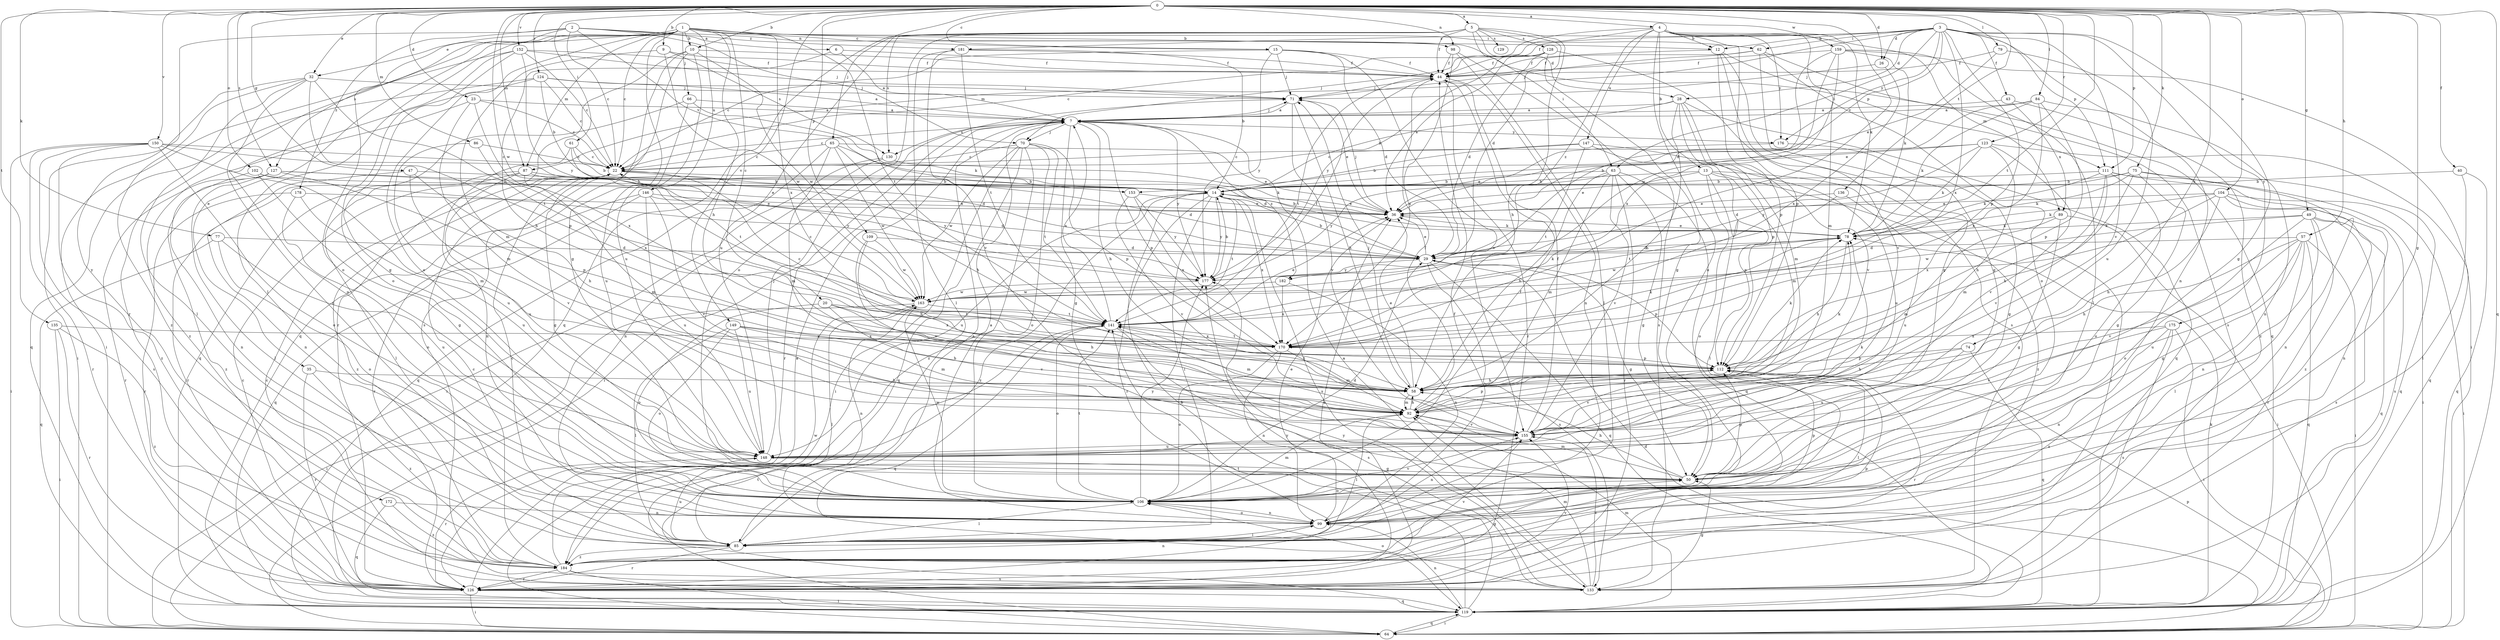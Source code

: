 strict digraph  {
0;
1;
2;
3;
4;
5;
6;
7;
9;
10;
12;
13;
14;
15;
20;
22;
23;
26;
28;
29;
32;
35;
36;
40;
43;
44;
47;
49;
50;
57;
58;
61;
62;
63;
64;
65;
66;
70;
71;
74;
75;
77;
78;
79;
84;
85;
86;
87;
89;
92;
98;
99;
102;
104;
106;
109;
111;
112;
119;
123;
124;
126;
127;
128;
129;
130;
133;
135;
136;
141;
146;
147;
148;
149;
150;
152;
153;
155;
159;
163;
170;
172;
175;
176;
177;
178;
181;
182;
184;
0 -> 4  [label=a];
0 -> 5  [label=a];
0 -> 9  [label=b];
0 -> 10  [label=b];
0 -> 15  [label=c];
0 -> 23  [label=d];
0 -> 26  [label=d];
0 -> 32  [label=e];
0 -> 40  [label=f];
0 -> 47  [label=g];
0 -> 49  [label=g];
0 -> 50  [label=g];
0 -> 57  [label=h];
0 -> 61  [label=i];
0 -> 65  [label=j];
0 -> 74  [label=k];
0 -> 75  [label=k];
0 -> 77  [label=k];
0 -> 79  [label=l];
0 -> 84  [label=l];
0 -> 86  [label=m];
0 -> 87  [label=m];
0 -> 98  [label=n];
0 -> 102  [label=o];
0 -> 104  [label=o];
0 -> 109  [label=p];
0 -> 111  [label=p];
0 -> 119  [label=q];
0 -> 123  [label=r];
0 -> 124  [label=r];
0 -> 127  [label=s];
0 -> 135  [label=t];
0 -> 136  [label=t];
0 -> 141  [label=t];
0 -> 149  [label=v];
0 -> 150  [label=v];
0 -> 152  [label=v];
0 -> 159  [label=w];
0 -> 163  [label=w];
0 -> 170  [label=x];
1 -> 10  [label=b];
1 -> 12  [label=b];
1 -> 15  [label=c];
1 -> 20  [label=c];
1 -> 22  [label=c];
1 -> 32  [label=e];
1 -> 35  [label=e];
1 -> 50  [label=g];
1 -> 58  [label=h];
1 -> 62  [label=i];
1 -> 66  [label=j];
1 -> 85  [label=l];
1 -> 87  [label=m];
1 -> 106  [label=o];
1 -> 111  [label=p];
1 -> 126  [label=r];
1 -> 127  [label=s];
1 -> 141  [label=t];
1 -> 146  [label=u];
1 -> 170  [label=x];
2 -> 6  [label=a];
2 -> 22  [label=c];
2 -> 70  [label=j];
2 -> 98  [label=n];
2 -> 106  [label=o];
2 -> 153  [label=v];
2 -> 172  [label=y];
2 -> 178  [label=z];
2 -> 181  [label=z];
3 -> 12  [label=b];
3 -> 26  [label=d];
3 -> 28  [label=d];
3 -> 43  [label=f];
3 -> 44  [label=f];
3 -> 50  [label=g];
3 -> 62  [label=i];
3 -> 63  [label=i];
3 -> 87  [label=m];
3 -> 99  [label=n];
3 -> 111  [label=p];
3 -> 112  [label=p];
3 -> 153  [label=v];
3 -> 155  [label=v];
3 -> 170  [label=x];
3 -> 175  [label=y];
3 -> 176  [label=y];
3 -> 181  [label=z];
4 -> 12  [label=b];
4 -> 13  [label=b];
4 -> 22  [label=c];
4 -> 70  [label=j];
4 -> 78  [label=k];
4 -> 89  [label=m];
4 -> 92  [label=m];
4 -> 106  [label=o];
4 -> 112  [label=p];
4 -> 147  [label=u];
4 -> 176  [label=y];
4 -> 182  [label=z];
5 -> 28  [label=d];
5 -> 29  [label=d];
5 -> 44  [label=f];
5 -> 58  [label=h];
5 -> 63  [label=i];
5 -> 106  [label=o];
5 -> 119  [label=q];
5 -> 128  [label=s];
5 -> 129  [label=s];
5 -> 130  [label=s];
5 -> 148  [label=u];
6 -> 7  [label=a];
6 -> 44  [label=f];
6 -> 58  [label=h];
7 -> 22  [label=c];
7 -> 50  [label=g];
7 -> 58  [label=h];
7 -> 64  [label=i];
7 -> 70  [label=j];
7 -> 71  [label=j];
7 -> 112  [label=p];
7 -> 126  [label=r];
7 -> 130  [label=s];
7 -> 176  [label=y];
7 -> 177  [label=y];
7 -> 182  [label=z];
9 -> 44  [label=f];
9 -> 92  [label=m];
9 -> 130  [label=s];
9 -> 163  [label=w];
10 -> 44  [label=f];
10 -> 119  [label=q];
10 -> 126  [label=r];
10 -> 133  [label=s];
10 -> 148  [label=u];
10 -> 163  [label=w];
12 -> 44  [label=f];
12 -> 50  [label=g];
12 -> 112  [label=p];
12 -> 119  [label=q];
12 -> 155  [label=v];
13 -> 14  [label=b];
13 -> 36  [label=e];
13 -> 85  [label=l];
13 -> 106  [label=o];
13 -> 112  [label=p];
13 -> 126  [label=r];
13 -> 184  [label=z];
14 -> 36  [label=e];
14 -> 85  [label=l];
14 -> 126  [label=r];
14 -> 133  [label=s];
14 -> 141  [label=t];
14 -> 148  [label=u];
14 -> 170  [label=x];
14 -> 177  [label=y];
14 -> 184  [label=z];
15 -> 22  [label=c];
15 -> 29  [label=d];
15 -> 44  [label=f];
15 -> 71  [label=j];
15 -> 155  [label=v];
15 -> 177  [label=y];
20 -> 58  [label=h];
20 -> 106  [label=o];
20 -> 141  [label=t];
20 -> 155  [label=v];
20 -> 170  [label=x];
22 -> 14  [label=b];
22 -> 29  [label=d];
22 -> 50  [label=g];
22 -> 184  [label=z];
23 -> 7  [label=a];
23 -> 22  [label=c];
23 -> 92  [label=m];
23 -> 170  [label=x];
23 -> 184  [label=z];
26 -> 71  [label=j];
26 -> 170  [label=x];
28 -> 7  [label=a];
28 -> 14  [label=b];
28 -> 58  [label=h];
28 -> 92  [label=m];
28 -> 112  [label=p];
28 -> 119  [label=q];
28 -> 155  [label=v];
29 -> 14  [label=b];
29 -> 36  [label=e];
29 -> 50  [label=g];
29 -> 112  [label=p];
29 -> 119  [label=q];
29 -> 133  [label=s];
29 -> 177  [label=y];
32 -> 64  [label=i];
32 -> 71  [label=j];
32 -> 85  [label=l];
32 -> 99  [label=n];
32 -> 112  [label=p];
32 -> 141  [label=t];
32 -> 184  [label=z];
35 -> 58  [label=h];
35 -> 126  [label=r];
35 -> 184  [label=z];
36 -> 14  [label=b];
36 -> 71  [label=j];
36 -> 78  [label=k];
40 -> 14  [label=b];
40 -> 85  [label=l];
40 -> 119  [label=q];
43 -> 7  [label=a];
43 -> 184  [label=z];
43 -> 89  [label=x];
44 -> 71  [label=j];
44 -> 99  [label=n];
44 -> 126  [label=r];
44 -> 141  [label=t];
47 -> 14  [label=b];
47 -> 58  [label=h];
47 -> 99  [label=n];
47 -> 155  [label=v];
49 -> 78  [label=k];
49 -> 99  [label=n];
49 -> 106  [label=o];
49 -> 119  [label=q];
49 -> 126  [label=r];
49 -> 133  [label=s];
49 -> 163  [label=w];
50 -> 58  [label=h];
50 -> 92  [label=m];
50 -> 106  [label=o];
50 -> 112  [label=p];
57 -> 29  [label=d];
57 -> 50  [label=g];
57 -> 58  [label=h];
57 -> 64  [label=i];
57 -> 85  [label=l];
57 -> 119  [label=q];
57 -> 148  [label=u];
57 -> 155  [label=v];
58 -> 36  [label=e];
58 -> 71  [label=j];
58 -> 78  [label=k];
58 -> 92  [label=m];
58 -> 141  [label=t];
61 -> 14  [label=b];
61 -> 22  [label=c];
61 -> 99  [label=n];
61 -> 141  [label=t];
62 -> 44  [label=f];
62 -> 50  [label=g];
62 -> 71  [label=j];
62 -> 106  [label=o];
62 -> 133  [label=s];
63 -> 14  [label=b];
63 -> 50  [label=g];
63 -> 58  [label=h];
63 -> 92  [label=m];
63 -> 119  [label=q];
63 -> 126  [label=r];
63 -> 155  [label=v];
63 -> 177  [label=y];
64 -> 29  [label=d];
64 -> 112  [label=p];
64 -> 119  [label=q];
64 -> 141  [label=t];
65 -> 22  [label=c];
65 -> 29  [label=d];
65 -> 36  [label=e];
65 -> 58  [label=h];
65 -> 92  [label=m];
65 -> 119  [label=q];
65 -> 163  [label=w];
66 -> 7  [label=a];
66 -> 78  [label=k];
66 -> 119  [label=q];
66 -> 148  [label=u];
70 -> 22  [label=c];
70 -> 64  [label=i];
70 -> 106  [label=o];
70 -> 112  [label=p];
70 -> 119  [label=q];
70 -> 141  [label=t];
70 -> 163  [label=w];
70 -> 184  [label=z];
71 -> 7  [label=a];
71 -> 36  [label=e];
71 -> 58  [label=h];
71 -> 155  [label=v];
74 -> 58  [label=h];
74 -> 112  [label=p];
74 -> 119  [label=q];
74 -> 148  [label=u];
75 -> 14  [label=b];
75 -> 29  [label=d];
75 -> 50  [label=g];
75 -> 58  [label=h];
75 -> 78  [label=k];
75 -> 99  [label=n];
75 -> 119  [label=q];
77 -> 29  [label=d];
77 -> 106  [label=o];
77 -> 119  [label=q];
77 -> 148  [label=u];
78 -> 29  [label=d];
78 -> 36  [label=e];
78 -> 58  [label=h];
78 -> 163  [label=w];
79 -> 36  [label=e];
79 -> 44  [label=f];
79 -> 148  [label=u];
84 -> 7  [label=a];
84 -> 36  [label=e];
84 -> 78  [label=k];
84 -> 99  [label=n];
84 -> 112  [label=p];
84 -> 170  [label=x];
85 -> 7  [label=a];
85 -> 22  [label=c];
85 -> 44  [label=f];
85 -> 126  [label=r];
85 -> 148  [label=u];
85 -> 184  [label=z];
86 -> 22  [label=c];
86 -> 148  [label=u];
86 -> 170  [label=x];
87 -> 14  [label=b];
87 -> 85  [label=l];
87 -> 92  [label=m];
87 -> 126  [label=r];
87 -> 148  [label=u];
87 -> 177  [label=y];
89 -> 50  [label=g];
89 -> 64  [label=i];
89 -> 78  [label=k];
89 -> 92  [label=m];
92 -> 44  [label=f];
92 -> 58  [label=h];
92 -> 85  [label=l];
92 -> 112  [label=p];
92 -> 155  [label=v];
98 -> 44  [label=f];
98 -> 85  [label=l];
98 -> 133  [label=s];
98 -> 170  [label=x];
99 -> 7  [label=a];
99 -> 36  [label=e];
99 -> 85  [label=l];
99 -> 106  [label=o];
102 -> 14  [label=b];
102 -> 50  [label=g];
102 -> 99  [label=n];
102 -> 177  [label=y];
104 -> 36  [label=e];
104 -> 58  [label=h];
104 -> 64  [label=i];
104 -> 78  [label=k];
104 -> 99  [label=n];
104 -> 133  [label=s];
104 -> 170  [label=x];
106 -> 29  [label=d];
106 -> 44  [label=f];
106 -> 85  [label=l];
106 -> 92  [label=m];
106 -> 99  [label=n];
106 -> 112  [label=p];
106 -> 141  [label=t];
106 -> 155  [label=v];
106 -> 163  [label=w];
106 -> 177  [label=y];
109 -> 29  [label=d];
109 -> 58  [label=h];
109 -> 155  [label=v];
109 -> 163  [label=w];
111 -> 14  [label=b];
111 -> 64  [label=i];
111 -> 78  [label=k];
111 -> 92  [label=m];
111 -> 106  [label=o];
111 -> 155  [label=v];
111 -> 184  [label=z];
112 -> 58  [label=h];
112 -> 78  [label=k];
112 -> 85  [label=l];
112 -> 126  [label=r];
112 -> 155  [label=v];
119 -> 14  [label=b];
119 -> 64  [label=i];
119 -> 78  [label=k];
119 -> 92  [label=m];
119 -> 99  [label=n];
119 -> 141  [label=t];
123 -> 14  [label=b];
123 -> 22  [label=c];
123 -> 58  [label=h];
123 -> 78  [label=k];
123 -> 119  [label=q];
123 -> 155  [label=v];
123 -> 177  [label=y];
124 -> 7  [label=a];
124 -> 14  [label=b];
124 -> 22  [label=c];
124 -> 71  [label=j];
124 -> 106  [label=o];
124 -> 119  [label=q];
126 -> 7  [label=a];
126 -> 22  [label=c];
126 -> 36  [label=e];
126 -> 64  [label=i];
126 -> 119  [label=q];
126 -> 155  [label=v];
126 -> 177  [label=y];
127 -> 14  [label=b];
127 -> 36  [label=e];
127 -> 85  [label=l];
127 -> 112  [label=p];
127 -> 126  [label=r];
127 -> 184  [label=z];
128 -> 29  [label=d];
128 -> 36  [label=e];
128 -> 44  [label=f];
128 -> 50  [label=g];
128 -> 133  [label=s];
128 -> 177  [label=y];
130 -> 64  [label=i];
130 -> 78  [label=k];
130 -> 99  [label=n];
133 -> 7  [label=a];
133 -> 22  [label=c];
133 -> 50  [label=g];
133 -> 92  [label=m];
133 -> 106  [label=o];
133 -> 155  [label=v];
133 -> 177  [label=y];
135 -> 64  [label=i];
135 -> 126  [label=r];
135 -> 170  [label=x];
135 -> 184  [label=z];
136 -> 36  [label=e];
136 -> 141  [label=t];
136 -> 148  [label=u];
141 -> 7  [label=a];
141 -> 36  [label=e];
141 -> 44  [label=f];
141 -> 92  [label=m];
141 -> 106  [label=o];
141 -> 119  [label=q];
141 -> 133  [label=s];
141 -> 170  [label=x];
146 -> 29  [label=d];
146 -> 36  [label=e];
146 -> 119  [label=q];
146 -> 126  [label=r];
146 -> 148  [label=u];
146 -> 155  [label=v];
147 -> 14  [label=b];
147 -> 22  [label=c];
147 -> 92  [label=m];
147 -> 141  [label=t];
147 -> 148  [label=u];
148 -> 50  [label=g];
148 -> 71  [label=j];
148 -> 78  [label=k];
148 -> 126  [label=r];
149 -> 58  [label=h];
149 -> 85  [label=l];
149 -> 92  [label=m];
149 -> 106  [label=o];
149 -> 148  [label=u];
149 -> 170  [label=x];
150 -> 22  [label=c];
150 -> 29  [label=d];
150 -> 64  [label=i];
150 -> 92  [label=m];
150 -> 106  [label=o];
150 -> 126  [label=r];
150 -> 133  [label=s];
150 -> 184  [label=z];
152 -> 22  [label=c];
152 -> 44  [label=f];
152 -> 50  [label=g];
152 -> 64  [label=i];
152 -> 71  [label=j];
152 -> 106  [label=o];
152 -> 177  [label=y];
153 -> 36  [label=e];
153 -> 155  [label=v];
153 -> 170  [label=x];
153 -> 177  [label=y];
155 -> 44  [label=f];
155 -> 99  [label=n];
155 -> 148  [label=u];
159 -> 29  [label=d];
159 -> 44  [label=f];
159 -> 64  [label=i];
159 -> 78  [label=k];
159 -> 85  [label=l];
159 -> 163  [label=w];
159 -> 170  [label=x];
163 -> 22  [label=c];
163 -> 64  [label=i];
163 -> 85  [label=l];
163 -> 99  [label=n];
163 -> 141  [label=t];
170 -> 22  [label=c];
170 -> 78  [label=k];
170 -> 92  [label=m];
170 -> 99  [label=n];
170 -> 106  [label=o];
170 -> 112  [label=p];
170 -> 141  [label=t];
172 -> 99  [label=n];
172 -> 119  [label=q];
172 -> 184  [label=z];
175 -> 64  [label=i];
175 -> 99  [label=n];
175 -> 133  [label=s];
175 -> 155  [label=v];
175 -> 170  [label=x];
175 -> 184  [label=z];
176 -> 36  [label=e];
176 -> 50  [label=g];
177 -> 14  [label=b];
177 -> 78  [label=k];
177 -> 163  [label=w];
178 -> 36  [label=e];
178 -> 106  [label=o];
178 -> 126  [label=r];
178 -> 148  [label=u];
181 -> 14  [label=b];
181 -> 44  [label=f];
181 -> 85  [label=l];
181 -> 141  [label=t];
181 -> 155  [label=v];
182 -> 99  [label=n];
182 -> 163  [label=w];
182 -> 170  [label=x];
184 -> 22  [label=c];
184 -> 50  [label=g];
184 -> 64  [label=i];
184 -> 99  [label=n];
184 -> 112  [label=p];
184 -> 126  [label=r];
184 -> 133  [label=s];
184 -> 155  [label=v];
184 -> 163  [label=w];
}
